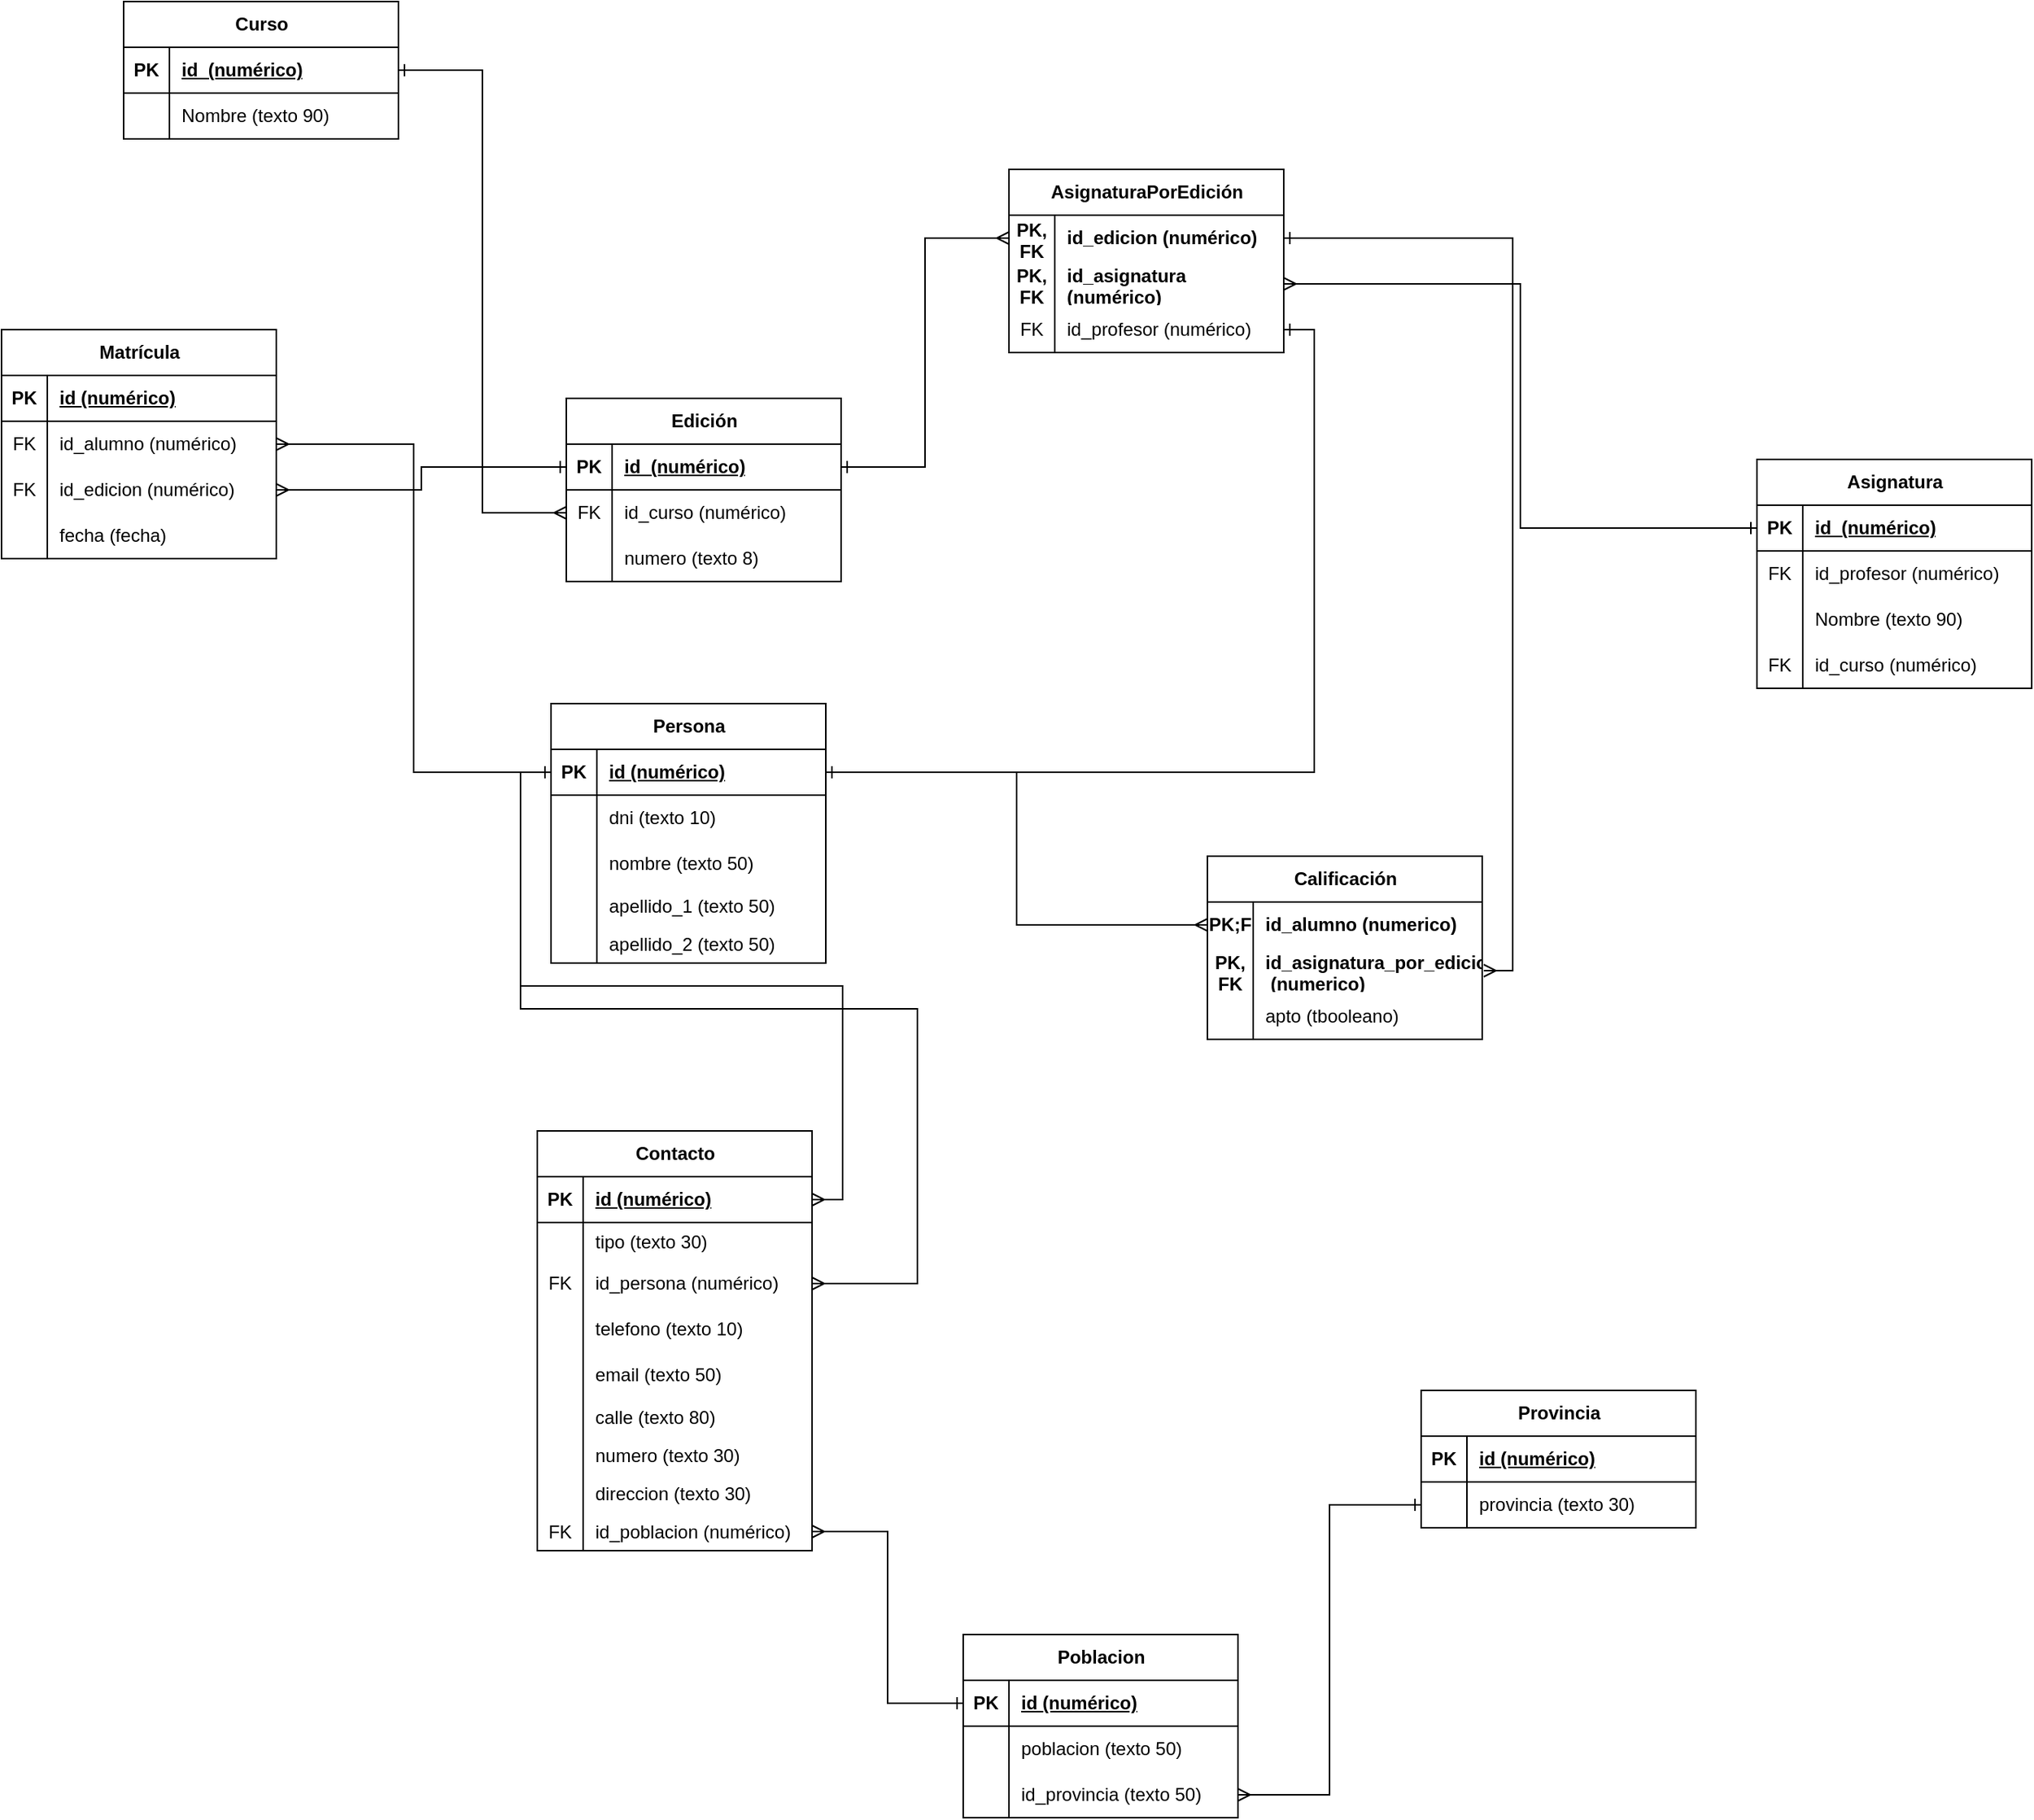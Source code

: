 <mxfile version="26.0.16">
  <diagram name="Página-1" id="gen1MazxwgawH7L2BB0w">
    <mxGraphModel dx="1187" dy="681" grid="1" gridSize="10" guides="1" tooltips="1" connect="1" arrows="1" fold="1" page="1" pageScale="1" pageWidth="827" pageHeight="1169" math="0" shadow="0">
      <root>
        <mxCell id="0" />
        <mxCell id="1" parent="0" />
        <mxCell id="QuGuH87Z9oa2x3cKEOqw-1" value="Persona" style="shape=table;startSize=30;container=1;collapsible=1;childLayout=tableLayout;fixedRows=1;rowLines=0;fontStyle=1;align=center;resizeLast=1;html=1;" vertex="1" parent="1">
          <mxGeometry x="730" y="730" width="180" height="170" as="geometry" />
        </mxCell>
        <mxCell id="QuGuH87Z9oa2x3cKEOqw-2" value="" style="shape=tableRow;horizontal=0;startSize=0;swimlaneHead=0;swimlaneBody=0;fillColor=none;collapsible=0;dropTarget=0;points=[[0,0.5],[1,0.5]];portConstraint=eastwest;top=0;left=0;right=0;bottom=1;" vertex="1" parent="QuGuH87Z9oa2x3cKEOqw-1">
          <mxGeometry y="30" width="180" height="30" as="geometry" />
        </mxCell>
        <mxCell id="QuGuH87Z9oa2x3cKEOqw-3" value="PK" style="shape=partialRectangle;connectable=0;fillColor=none;top=0;left=0;bottom=0;right=0;fontStyle=1;overflow=hidden;whiteSpace=wrap;html=1;" vertex="1" parent="QuGuH87Z9oa2x3cKEOqw-2">
          <mxGeometry width="30" height="30" as="geometry">
            <mxRectangle width="30" height="30" as="alternateBounds" />
          </mxGeometry>
        </mxCell>
        <mxCell id="QuGuH87Z9oa2x3cKEOqw-4" value="id (numérico)" style="shape=partialRectangle;connectable=0;fillColor=none;top=0;left=0;bottom=0;right=0;align=left;spacingLeft=6;fontStyle=5;overflow=hidden;whiteSpace=wrap;html=1;" vertex="1" parent="QuGuH87Z9oa2x3cKEOqw-2">
          <mxGeometry x="30" width="150" height="30" as="geometry">
            <mxRectangle width="150" height="30" as="alternateBounds" />
          </mxGeometry>
        </mxCell>
        <mxCell id="QuGuH87Z9oa2x3cKEOqw-5" value="" style="shape=tableRow;horizontal=0;startSize=0;swimlaneHead=0;swimlaneBody=0;fillColor=none;collapsible=0;dropTarget=0;points=[[0,0.5],[1,0.5]];portConstraint=eastwest;top=0;left=0;right=0;bottom=0;" vertex="1" parent="QuGuH87Z9oa2x3cKEOqw-1">
          <mxGeometry y="60" width="180" height="30" as="geometry" />
        </mxCell>
        <mxCell id="QuGuH87Z9oa2x3cKEOqw-6" value="" style="shape=partialRectangle;connectable=0;fillColor=none;top=0;left=0;bottom=0;right=0;editable=1;overflow=hidden;whiteSpace=wrap;html=1;" vertex="1" parent="QuGuH87Z9oa2x3cKEOqw-5">
          <mxGeometry width="30" height="30" as="geometry">
            <mxRectangle width="30" height="30" as="alternateBounds" />
          </mxGeometry>
        </mxCell>
        <mxCell id="QuGuH87Z9oa2x3cKEOqw-7" value="dni (texto 10)" style="shape=partialRectangle;connectable=0;fillColor=none;top=0;left=0;bottom=0;right=0;align=left;spacingLeft=6;overflow=hidden;whiteSpace=wrap;html=1;" vertex="1" parent="QuGuH87Z9oa2x3cKEOqw-5">
          <mxGeometry x="30" width="150" height="30" as="geometry">
            <mxRectangle width="150" height="30" as="alternateBounds" />
          </mxGeometry>
        </mxCell>
        <mxCell id="QuGuH87Z9oa2x3cKEOqw-45" value="" style="shape=tableRow;horizontal=0;startSize=0;swimlaneHead=0;swimlaneBody=0;fillColor=none;collapsible=0;dropTarget=0;points=[[0,0.5],[1,0.5]];portConstraint=eastwest;top=0;left=0;right=0;bottom=0;" vertex="1" parent="QuGuH87Z9oa2x3cKEOqw-1">
          <mxGeometry y="90" width="180" height="30" as="geometry" />
        </mxCell>
        <mxCell id="QuGuH87Z9oa2x3cKEOqw-46" value="" style="shape=partialRectangle;connectable=0;fillColor=none;top=0;left=0;bottom=0;right=0;editable=1;overflow=hidden;whiteSpace=wrap;html=1;" vertex="1" parent="QuGuH87Z9oa2x3cKEOqw-45">
          <mxGeometry width="30" height="30" as="geometry">
            <mxRectangle width="30" height="30" as="alternateBounds" />
          </mxGeometry>
        </mxCell>
        <mxCell id="QuGuH87Z9oa2x3cKEOqw-47" value="nombre (texto 50)" style="shape=partialRectangle;connectable=0;fillColor=none;top=0;left=0;bottom=0;right=0;align=left;spacingLeft=6;overflow=hidden;whiteSpace=wrap;html=1;" vertex="1" parent="QuGuH87Z9oa2x3cKEOqw-45">
          <mxGeometry x="30" width="150" height="30" as="geometry">
            <mxRectangle width="150" height="30" as="alternateBounds" />
          </mxGeometry>
        </mxCell>
        <mxCell id="QuGuH87Z9oa2x3cKEOqw-48" value="" style="shape=tableRow;horizontal=0;startSize=0;swimlaneHead=0;swimlaneBody=0;fillColor=none;collapsible=0;dropTarget=0;points=[[0,0.5],[1,0.5]];portConstraint=eastwest;top=0;left=0;right=0;bottom=0;" vertex="1" parent="QuGuH87Z9oa2x3cKEOqw-1">
          <mxGeometry y="120" width="180" height="25" as="geometry" />
        </mxCell>
        <mxCell id="QuGuH87Z9oa2x3cKEOqw-49" value="" style="shape=partialRectangle;connectable=0;fillColor=none;top=0;left=0;bottom=0;right=0;editable=1;overflow=hidden;whiteSpace=wrap;html=1;" vertex="1" parent="QuGuH87Z9oa2x3cKEOqw-48">
          <mxGeometry width="30" height="25" as="geometry">
            <mxRectangle width="30" height="25" as="alternateBounds" />
          </mxGeometry>
        </mxCell>
        <mxCell id="QuGuH87Z9oa2x3cKEOqw-50" value="apellido_1 (texto 50)" style="shape=partialRectangle;connectable=0;fillColor=none;top=0;left=0;bottom=0;right=0;align=left;spacingLeft=6;overflow=hidden;whiteSpace=wrap;html=1;" vertex="1" parent="QuGuH87Z9oa2x3cKEOqw-48">
          <mxGeometry x="30" width="150" height="25" as="geometry">
            <mxRectangle width="150" height="25" as="alternateBounds" />
          </mxGeometry>
        </mxCell>
        <mxCell id="QuGuH87Z9oa2x3cKEOqw-209" value="" style="shape=tableRow;horizontal=0;startSize=0;swimlaneHead=0;swimlaneBody=0;fillColor=none;collapsible=0;dropTarget=0;points=[[0,0.5],[1,0.5]];portConstraint=eastwest;top=0;left=0;right=0;bottom=0;" vertex="1" parent="QuGuH87Z9oa2x3cKEOqw-1">
          <mxGeometry y="145" width="180" height="25" as="geometry" />
        </mxCell>
        <mxCell id="QuGuH87Z9oa2x3cKEOqw-210" value="" style="shape=partialRectangle;connectable=0;fillColor=none;top=0;left=0;bottom=0;right=0;editable=1;overflow=hidden;whiteSpace=wrap;html=1;" vertex="1" parent="QuGuH87Z9oa2x3cKEOqw-209">
          <mxGeometry width="30" height="25" as="geometry">
            <mxRectangle width="30" height="25" as="alternateBounds" />
          </mxGeometry>
        </mxCell>
        <mxCell id="QuGuH87Z9oa2x3cKEOqw-211" value="apellido_2 (texto 50)" style="shape=partialRectangle;connectable=0;fillColor=none;top=0;left=0;bottom=0;right=0;align=left;spacingLeft=6;overflow=hidden;whiteSpace=wrap;html=1;" vertex="1" parent="QuGuH87Z9oa2x3cKEOqw-209">
          <mxGeometry x="30" width="150" height="25" as="geometry">
            <mxRectangle width="150" height="25" as="alternateBounds" />
          </mxGeometry>
        </mxCell>
        <mxCell id="QuGuH87Z9oa2x3cKEOqw-60" value="Curso" style="shape=table;startSize=30;container=1;collapsible=1;childLayout=tableLayout;fixedRows=1;rowLines=0;fontStyle=1;align=center;resizeLast=1;html=1;" vertex="1" parent="1">
          <mxGeometry x="450" y="270" width="180" height="90" as="geometry" />
        </mxCell>
        <mxCell id="QuGuH87Z9oa2x3cKEOqw-61" value="" style="shape=tableRow;horizontal=0;startSize=0;swimlaneHead=0;swimlaneBody=0;fillColor=none;collapsible=0;dropTarget=0;points=[[0,0.5],[1,0.5]];portConstraint=eastwest;top=0;left=0;right=0;bottom=1;" vertex="1" parent="QuGuH87Z9oa2x3cKEOqw-60">
          <mxGeometry y="30" width="180" height="30" as="geometry" />
        </mxCell>
        <mxCell id="QuGuH87Z9oa2x3cKEOqw-62" value="PK" style="shape=partialRectangle;connectable=0;fillColor=none;top=0;left=0;bottom=0;right=0;fontStyle=1;overflow=hidden;whiteSpace=wrap;html=1;" vertex="1" parent="QuGuH87Z9oa2x3cKEOqw-61">
          <mxGeometry width="30" height="30" as="geometry">
            <mxRectangle width="30" height="30" as="alternateBounds" />
          </mxGeometry>
        </mxCell>
        <mxCell id="QuGuH87Z9oa2x3cKEOqw-63" value="id&amp;nbsp; (numérico)" style="shape=partialRectangle;connectable=0;fillColor=none;top=0;left=0;bottom=0;right=0;align=left;spacingLeft=6;fontStyle=5;overflow=hidden;whiteSpace=wrap;html=1;" vertex="1" parent="QuGuH87Z9oa2x3cKEOqw-61">
          <mxGeometry x="30" width="150" height="30" as="geometry">
            <mxRectangle width="150" height="30" as="alternateBounds" />
          </mxGeometry>
        </mxCell>
        <mxCell id="QuGuH87Z9oa2x3cKEOqw-64" value="" style="shape=tableRow;horizontal=0;startSize=0;swimlaneHead=0;swimlaneBody=0;fillColor=none;collapsible=0;dropTarget=0;points=[[0,0.5],[1,0.5]];portConstraint=eastwest;top=0;left=0;right=0;bottom=0;" vertex="1" parent="QuGuH87Z9oa2x3cKEOqw-60">
          <mxGeometry y="60" width="180" height="30" as="geometry" />
        </mxCell>
        <mxCell id="QuGuH87Z9oa2x3cKEOqw-65" value="" style="shape=partialRectangle;connectable=0;fillColor=none;top=0;left=0;bottom=0;right=0;editable=1;overflow=hidden;whiteSpace=wrap;html=1;" vertex="1" parent="QuGuH87Z9oa2x3cKEOqw-64">
          <mxGeometry width="30" height="30" as="geometry">
            <mxRectangle width="30" height="30" as="alternateBounds" />
          </mxGeometry>
        </mxCell>
        <mxCell id="QuGuH87Z9oa2x3cKEOqw-66" value="Nombre (texto 90)" style="shape=partialRectangle;connectable=0;fillColor=none;top=0;left=0;bottom=0;right=0;align=left;spacingLeft=6;overflow=hidden;whiteSpace=wrap;html=1;" vertex="1" parent="QuGuH87Z9oa2x3cKEOqw-64">
          <mxGeometry x="30" width="150" height="30" as="geometry">
            <mxRectangle width="150" height="30" as="alternateBounds" />
          </mxGeometry>
        </mxCell>
        <mxCell id="QuGuH87Z9oa2x3cKEOqw-73" value="Matrícula" style="shape=table;startSize=30;container=1;collapsible=1;childLayout=tableLayout;fixedRows=1;rowLines=0;fontStyle=1;align=center;resizeLast=1;html=1;" vertex="1" parent="1">
          <mxGeometry x="370" y="485" width="180" height="150" as="geometry" />
        </mxCell>
        <mxCell id="QuGuH87Z9oa2x3cKEOqw-74" value="" style="shape=tableRow;horizontal=0;startSize=0;swimlaneHead=0;swimlaneBody=0;fillColor=none;collapsible=0;dropTarget=0;points=[[0,0.5],[1,0.5]];portConstraint=eastwest;top=0;left=0;right=0;bottom=1;" vertex="1" parent="QuGuH87Z9oa2x3cKEOqw-73">
          <mxGeometry y="30" width="180" height="30" as="geometry" />
        </mxCell>
        <mxCell id="QuGuH87Z9oa2x3cKEOqw-75" value="PK" style="shape=partialRectangle;connectable=0;fillColor=none;top=0;left=0;bottom=0;right=0;fontStyle=1;overflow=hidden;whiteSpace=wrap;html=1;" vertex="1" parent="QuGuH87Z9oa2x3cKEOqw-74">
          <mxGeometry width="30" height="30" as="geometry">
            <mxRectangle width="30" height="30" as="alternateBounds" />
          </mxGeometry>
        </mxCell>
        <mxCell id="QuGuH87Z9oa2x3cKEOqw-76" value="id (numérico)" style="shape=partialRectangle;connectable=0;fillColor=none;top=0;left=0;bottom=0;right=0;align=left;spacingLeft=6;fontStyle=5;overflow=hidden;whiteSpace=wrap;html=1;" vertex="1" parent="QuGuH87Z9oa2x3cKEOqw-74">
          <mxGeometry x="30" width="150" height="30" as="geometry">
            <mxRectangle width="150" height="30" as="alternateBounds" />
          </mxGeometry>
        </mxCell>
        <mxCell id="QuGuH87Z9oa2x3cKEOqw-77" value="" style="shape=tableRow;horizontal=0;startSize=0;swimlaneHead=0;swimlaneBody=0;fillColor=none;collapsible=0;dropTarget=0;points=[[0,0.5],[1,0.5]];portConstraint=eastwest;top=0;left=0;right=0;bottom=0;" vertex="1" parent="QuGuH87Z9oa2x3cKEOqw-73">
          <mxGeometry y="60" width="180" height="30" as="geometry" />
        </mxCell>
        <mxCell id="QuGuH87Z9oa2x3cKEOqw-78" value="FK" style="shape=partialRectangle;connectable=0;fillColor=none;top=0;left=0;bottom=0;right=0;editable=1;overflow=hidden;whiteSpace=wrap;html=1;" vertex="1" parent="QuGuH87Z9oa2x3cKEOqw-77">
          <mxGeometry width="30" height="30" as="geometry">
            <mxRectangle width="30" height="30" as="alternateBounds" />
          </mxGeometry>
        </mxCell>
        <mxCell id="QuGuH87Z9oa2x3cKEOqw-79" value="id_alumno (numérico)" style="shape=partialRectangle;connectable=0;fillColor=none;top=0;left=0;bottom=0;right=0;align=left;spacingLeft=6;overflow=hidden;whiteSpace=wrap;html=1;" vertex="1" parent="QuGuH87Z9oa2x3cKEOqw-77">
          <mxGeometry x="30" width="150" height="30" as="geometry">
            <mxRectangle width="150" height="30" as="alternateBounds" />
          </mxGeometry>
        </mxCell>
        <mxCell id="QuGuH87Z9oa2x3cKEOqw-80" value="" style="shape=tableRow;horizontal=0;startSize=0;swimlaneHead=0;swimlaneBody=0;fillColor=none;collapsible=0;dropTarget=0;points=[[0,0.5],[1,0.5]];portConstraint=eastwest;top=0;left=0;right=0;bottom=0;" vertex="1" parent="QuGuH87Z9oa2x3cKEOqw-73">
          <mxGeometry y="90" width="180" height="30" as="geometry" />
        </mxCell>
        <mxCell id="QuGuH87Z9oa2x3cKEOqw-81" value="FK" style="shape=partialRectangle;connectable=0;fillColor=none;top=0;left=0;bottom=0;right=0;editable=1;overflow=hidden;whiteSpace=wrap;html=1;" vertex="1" parent="QuGuH87Z9oa2x3cKEOqw-80">
          <mxGeometry width="30" height="30" as="geometry">
            <mxRectangle width="30" height="30" as="alternateBounds" />
          </mxGeometry>
        </mxCell>
        <mxCell id="QuGuH87Z9oa2x3cKEOqw-82" value="id_edicion (numérico)" style="shape=partialRectangle;connectable=0;fillColor=none;top=0;left=0;bottom=0;right=0;align=left;spacingLeft=6;overflow=hidden;whiteSpace=wrap;html=1;" vertex="1" parent="QuGuH87Z9oa2x3cKEOqw-80">
          <mxGeometry x="30" width="150" height="30" as="geometry">
            <mxRectangle width="150" height="30" as="alternateBounds" />
          </mxGeometry>
        </mxCell>
        <mxCell id="QuGuH87Z9oa2x3cKEOqw-212" value="" style="shape=tableRow;horizontal=0;startSize=0;swimlaneHead=0;swimlaneBody=0;fillColor=none;collapsible=0;dropTarget=0;points=[[0,0.5],[1,0.5]];portConstraint=eastwest;top=0;left=0;right=0;bottom=0;" vertex="1" parent="QuGuH87Z9oa2x3cKEOqw-73">
          <mxGeometry y="120" width="180" height="30" as="geometry" />
        </mxCell>
        <mxCell id="QuGuH87Z9oa2x3cKEOqw-213" value="" style="shape=partialRectangle;connectable=0;fillColor=none;top=0;left=0;bottom=0;right=0;editable=1;overflow=hidden;whiteSpace=wrap;html=1;" vertex="1" parent="QuGuH87Z9oa2x3cKEOqw-212">
          <mxGeometry width="30" height="30" as="geometry">
            <mxRectangle width="30" height="30" as="alternateBounds" />
          </mxGeometry>
        </mxCell>
        <mxCell id="QuGuH87Z9oa2x3cKEOqw-214" value="fecha (fecha&lt;span style=&quot;background-color: transparent; color: light-dark(rgb(0, 0, 0), rgb(255, 255, 255));&quot;&gt;)&lt;/span&gt;" style="shape=partialRectangle;connectable=0;fillColor=none;top=0;left=0;bottom=0;right=0;align=left;spacingLeft=6;overflow=hidden;whiteSpace=wrap;html=1;" vertex="1" parent="QuGuH87Z9oa2x3cKEOqw-212">
          <mxGeometry x="30" width="150" height="30" as="geometry">
            <mxRectangle width="150" height="30" as="alternateBounds" />
          </mxGeometry>
        </mxCell>
        <mxCell id="QuGuH87Z9oa2x3cKEOqw-95" style="edgeStyle=orthogonalEdgeStyle;rounded=0;orthogonalLoop=1;jettySize=auto;html=1;startArrow=ERone;startFill=0;endArrow=ERmany;endFill=0;" edge="1" parent="1" source="QuGuH87Z9oa2x3cKEOqw-2" target="QuGuH87Z9oa2x3cKEOqw-77">
          <mxGeometry relative="1" as="geometry" />
        </mxCell>
        <mxCell id="QuGuH87Z9oa2x3cKEOqw-109" value="Asignatura" style="shape=table;startSize=30;container=1;collapsible=1;childLayout=tableLayout;fixedRows=1;rowLines=0;fontStyle=1;align=center;resizeLast=1;html=1;" vertex="1" parent="1">
          <mxGeometry x="1520" y="570" width="180" height="150" as="geometry" />
        </mxCell>
        <mxCell id="QuGuH87Z9oa2x3cKEOqw-110" value="" style="shape=tableRow;horizontal=0;startSize=0;swimlaneHead=0;swimlaneBody=0;fillColor=none;collapsible=0;dropTarget=0;points=[[0,0.5],[1,0.5]];portConstraint=eastwest;top=0;left=0;right=0;bottom=1;" vertex="1" parent="QuGuH87Z9oa2x3cKEOqw-109">
          <mxGeometry y="30" width="180" height="30" as="geometry" />
        </mxCell>
        <mxCell id="QuGuH87Z9oa2x3cKEOqw-111" value="PK" style="shape=partialRectangle;connectable=0;fillColor=none;top=0;left=0;bottom=0;right=0;fontStyle=1;overflow=hidden;whiteSpace=wrap;html=1;" vertex="1" parent="QuGuH87Z9oa2x3cKEOqw-110">
          <mxGeometry width="30" height="30" as="geometry">
            <mxRectangle width="30" height="30" as="alternateBounds" />
          </mxGeometry>
        </mxCell>
        <mxCell id="QuGuH87Z9oa2x3cKEOqw-112" value="id&amp;nbsp; (numérico)" style="shape=partialRectangle;connectable=0;fillColor=none;top=0;left=0;bottom=0;right=0;align=left;spacingLeft=6;fontStyle=5;overflow=hidden;whiteSpace=wrap;html=1;" vertex="1" parent="QuGuH87Z9oa2x3cKEOqw-110">
          <mxGeometry x="30" width="150" height="30" as="geometry">
            <mxRectangle width="150" height="30" as="alternateBounds" />
          </mxGeometry>
        </mxCell>
        <mxCell id="QuGuH87Z9oa2x3cKEOqw-113" value="" style="shape=tableRow;horizontal=0;startSize=0;swimlaneHead=0;swimlaneBody=0;fillColor=none;collapsible=0;dropTarget=0;points=[[0,0.5],[1,0.5]];portConstraint=eastwest;top=0;left=0;right=0;bottom=0;" vertex="1" parent="QuGuH87Z9oa2x3cKEOqw-109">
          <mxGeometry y="60" width="180" height="30" as="geometry" />
        </mxCell>
        <mxCell id="QuGuH87Z9oa2x3cKEOqw-114" value="FK" style="shape=partialRectangle;connectable=0;fillColor=none;top=0;left=0;bottom=0;right=0;editable=1;overflow=hidden;whiteSpace=wrap;html=1;" vertex="1" parent="QuGuH87Z9oa2x3cKEOqw-113">
          <mxGeometry width="30" height="30" as="geometry">
            <mxRectangle width="30" height="30" as="alternateBounds" />
          </mxGeometry>
        </mxCell>
        <mxCell id="QuGuH87Z9oa2x3cKEOqw-115" value="id_profesor (numérico)" style="shape=partialRectangle;connectable=0;fillColor=none;top=0;left=0;bottom=0;right=0;align=left;spacingLeft=6;overflow=hidden;whiteSpace=wrap;html=1;" vertex="1" parent="QuGuH87Z9oa2x3cKEOqw-113">
          <mxGeometry x="30" width="150" height="30" as="geometry">
            <mxRectangle width="150" height="30" as="alternateBounds" />
          </mxGeometry>
        </mxCell>
        <mxCell id="QuGuH87Z9oa2x3cKEOqw-123" value="" style="shape=tableRow;horizontal=0;startSize=0;swimlaneHead=0;swimlaneBody=0;fillColor=none;collapsible=0;dropTarget=0;points=[[0,0.5],[1,0.5]];portConstraint=eastwest;top=0;left=0;right=0;bottom=0;" vertex="1" parent="QuGuH87Z9oa2x3cKEOqw-109">
          <mxGeometry y="90" width="180" height="30" as="geometry" />
        </mxCell>
        <mxCell id="QuGuH87Z9oa2x3cKEOqw-124" value="" style="shape=partialRectangle;connectable=0;fillColor=none;top=0;left=0;bottom=0;right=0;editable=1;overflow=hidden;whiteSpace=wrap;html=1;" vertex="1" parent="QuGuH87Z9oa2x3cKEOqw-123">
          <mxGeometry width="30" height="30" as="geometry">
            <mxRectangle width="30" height="30" as="alternateBounds" />
          </mxGeometry>
        </mxCell>
        <mxCell id="QuGuH87Z9oa2x3cKEOqw-125" value="Nombre (texto 90)" style="shape=partialRectangle;connectable=0;fillColor=none;top=0;left=0;bottom=0;right=0;align=left;spacingLeft=6;overflow=hidden;whiteSpace=wrap;html=1;" vertex="1" parent="QuGuH87Z9oa2x3cKEOqw-123">
          <mxGeometry x="30" width="150" height="30" as="geometry">
            <mxRectangle width="150" height="30" as="alternateBounds" />
          </mxGeometry>
        </mxCell>
        <mxCell id="QuGuH87Z9oa2x3cKEOqw-127" value="" style="shape=tableRow;horizontal=0;startSize=0;swimlaneHead=0;swimlaneBody=0;fillColor=none;collapsible=0;dropTarget=0;points=[[0,0.5],[1,0.5]];portConstraint=eastwest;top=0;left=0;right=0;bottom=0;" vertex="1" parent="QuGuH87Z9oa2x3cKEOqw-109">
          <mxGeometry y="120" width="180" height="30" as="geometry" />
        </mxCell>
        <mxCell id="QuGuH87Z9oa2x3cKEOqw-128" value="FK" style="shape=partialRectangle;connectable=0;fillColor=none;top=0;left=0;bottom=0;right=0;editable=1;overflow=hidden;whiteSpace=wrap;html=1;" vertex="1" parent="QuGuH87Z9oa2x3cKEOqw-127">
          <mxGeometry width="30" height="30" as="geometry">
            <mxRectangle width="30" height="30" as="alternateBounds" />
          </mxGeometry>
        </mxCell>
        <mxCell id="QuGuH87Z9oa2x3cKEOqw-129" value="id_curso (numérico)" style="shape=partialRectangle;connectable=0;fillColor=none;top=0;left=0;bottom=0;right=0;align=left;spacingLeft=6;overflow=hidden;whiteSpace=wrap;html=1;" vertex="1" parent="QuGuH87Z9oa2x3cKEOqw-127">
          <mxGeometry x="30" width="150" height="30" as="geometry">
            <mxRectangle width="150" height="30" as="alternateBounds" />
          </mxGeometry>
        </mxCell>
        <mxCell id="QuGuH87Z9oa2x3cKEOqw-131" value="Calificación" style="shape=table;startSize=30;container=1;collapsible=1;childLayout=tableLayout;fixedRows=1;rowLines=0;fontStyle=1;align=center;resizeLast=1;html=1;" vertex="1" parent="1">
          <mxGeometry x="1160" y="830" width="180" height="120" as="geometry" />
        </mxCell>
        <mxCell id="QuGuH87Z9oa2x3cKEOqw-135" value="" style="shape=tableRow;horizontal=0;startSize=0;swimlaneHead=0;swimlaneBody=0;fillColor=none;collapsible=0;dropTarget=0;points=[[0,0.5],[1,0.5]];portConstraint=eastwest;top=0;left=0;right=0;bottom=0;" vertex="1" parent="QuGuH87Z9oa2x3cKEOqw-131">
          <mxGeometry y="30" width="180" height="30" as="geometry" />
        </mxCell>
        <mxCell id="QuGuH87Z9oa2x3cKEOqw-136" value="&lt;b&gt;PK;FK&lt;/b&gt;" style="shape=partialRectangle;connectable=0;fillColor=none;top=0;left=0;bottom=0;right=0;editable=1;overflow=hidden;whiteSpace=wrap;html=1;" vertex="1" parent="QuGuH87Z9oa2x3cKEOqw-135">
          <mxGeometry width="30" height="30" as="geometry">
            <mxRectangle width="30" height="30" as="alternateBounds" />
          </mxGeometry>
        </mxCell>
        <mxCell id="QuGuH87Z9oa2x3cKEOqw-137" value="&lt;b&gt;id_alumno (numerico)&lt;/b&gt;" style="shape=partialRectangle;connectable=0;fillColor=none;top=0;left=0;bottom=0;right=0;align=left;spacingLeft=6;overflow=hidden;whiteSpace=wrap;html=1;" vertex="1" parent="QuGuH87Z9oa2x3cKEOqw-135">
          <mxGeometry x="30" width="150" height="30" as="geometry">
            <mxRectangle width="150" height="30" as="alternateBounds" />
          </mxGeometry>
        </mxCell>
        <mxCell id="QuGuH87Z9oa2x3cKEOqw-145" value="" style="shape=tableRow;horizontal=0;startSize=0;swimlaneHead=0;swimlaneBody=0;fillColor=none;collapsible=0;dropTarget=0;points=[[0,0.5],[1,0.5]];portConstraint=eastwest;top=0;left=0;right=0;bottom=0;perimeterSpacing=1;" vertex="1" parent="QuGuH87Z9oa2x3cKEOqw-131">
          <mxGeometry y="60" width="180" height="30" as="geometry" />
        </mxCell>
        <mxCell id="QuGuH87Z9oa2x3cKEOqw-146" value="PK, FK" style="shape=partialRectangle;connectable=0;fillColor=none;top=0;left=0;bottom=0;right=0;editable=1;overflow=hidden;whiteSpace=wrap;html=1;fontStyle=1" vertex="1" parent="QuGuH87Z9oa2x3cKEOqw-145">
          <mxGeometry width="30" height="30" as="geometry">
            <mxRectangle width="30" height="30" as="alternateBounds" />
          </mxGeometry>
        </mxCell>
        <mxCell id="QuGuH87Z9oa2x3cKEOqw-147" value="id_asignatura_por_edicion&lt;div&gt;&amp;nbsp;(numerico)&lt;/div&gt;" style="shape=partialRectangle;connectable=0;fillColor=none;top=0;left=0;bottom=0;right=0;align=left;spacingLeft=6;overflow=hidden;whiteSpace=wrap;html=1;fontStyle=1" vertex="1" parent="QuGuH87Z9oa2x3cKEOqw-145">
          <mxGeometry x="30" width="150" height="30" as="geometry">
            <mxRectangle width="150" height="30" as="alternateBounds" />
          </mxGeometry>
        </mxCell>
        <mxCell id="QuGuH87Z9oa2x3cKEOqw-142" value="" style="shape=tableRow;horizontal=0;startSize=0;swimlaneHead=0;swimlaneBody=0;fillColor=none;collapsible=0;dropTarget=0;points=[[0,0.5],[1,0.5]];portConstraint=eastwest;top=0;left=0;right=0;bottom=0;" vertex="1" parent="QuGuH87Z9oa2x3cKEOqw-131">
          <mxGeometry y="90" width="180" height="30" as="geometry" />
        </mxCell>
        <mxCell id="QuGuH87Z9oa2x3cKEOqw-143" value="" style="shape=partialRectangle;connectable=0;fillColor=none;top=0;left=0;bottom=0;right=0;editable=1;overflow=hidden;whiteSpace=wrap;html=1;" vertex="1" parent="QuGuH87Z9oa2x3cKEOqw-142">
          <mxGeometry width="30" height="30" as="geometry">
            <mxRectangle width="30" height="30" as="alternateBounds" />
          </mxGeometry>
        </mxCell>
        <mxCell id="QuGuH87Z9oa2x3cKEOqw-144" value="apto (tbooleano)" style="shape=partialRectangle;connectable=0;fillColor=none;top=0;left=0;bottom=0;right=0;align=left;spacingLeft=6;overflow=hidden;whiteSpace=wrap;html=1;" vertex="1" parent="QuGuH87Z9oa2x3cKEOqw-142">
          <mxGeometry x="30" width="150" height="30" as="geometry">
            <mxRectangle width="150" height="30" as="alternateBounds" />
          </mxGeometry>
        </mxCell>
        <mxCell id="QuGuH87Z9oa2x3cKEOqw-148" style="edgeStyle=orthogonalEdgeStyle;rounded=0;orthogonalLoop=1;jettySize=auto;html=1;startArrow=ERone;startFill=0;endArrow=ERmany;endFill=0;" edge="1" parent="1" source="QuGuH87Z9oa2x3cKEOqw-2" target="QuGuH87Z9oa2x3cKEOqw-135">
          <mxGeometry relative="1" as="geometry" />
        </mxCell>
        <mxCell id="QuGuH87Z9oa2x3cKEOqw-150" value="Edición" style="shape=table;startSize=30;container=1;collapsible=1;childLayout=tableLayout;fixedRows=1;rowLines=0;fontStyle=1;align=center;resizeLast=1;html=1;" vertex="1" parent="1">
          <mxGeometry x="740" y="530" width="180" height="120" as="geometry" />
        </mxCell>
        <mxCell id="QuGuH87Z9oa2x3cKEOqw-151" value="" style="shape=tableRow;horizontal=0;startSize=0;swimlaneHead=0;swimlaneBody=0;fillColor=none;collapsible=0;dropTarget=0;points=[[0,0.5],[1,0.5]];portConstraint=eastwest;top=0;left=0;right=0;bottom=1;" vertex="1" parent="QuGuH87Z9oa2x3cKEOqw-150">
          <mxGeometry y="30" width="180" height="30" as="geometry" />
        </mxCell>
        <mxCell id="QuGuH87Z9oa2x3cKEOqw-152" value="PK" style="shape=partialRectangle;connectable=0;fillColor=none;top=0;left=0;bottom=0;right=0;fontStyle=1;overflow=hidden;whiteSpace=wrap;html=1;" vertex="1" parent="QuGuH87Z9oa2x3cKEOqw-151">
          <mxGeometry width="30" height="30" as="geometry">
            <mxRectangle width="30" height="30" as="alternateBounds" />
          </mxGeometry>
        </mxCell>
        <mxCell id="QuGuH87Z9oa2x3cKEOqw-153" value="id&amp;nbsp; (numérico)" style="shape=partialRectangle;connectable=0;fillColor=none;top=0;left=0;bottom=0;right=0;align=left;spacingLeft=6;fontStyle=5;overflow=hidden;whiteSpace=wrap;html=1;" vertex="1" parent="QuGuH87Z9oa2x3cKEOqw-151">
          <mxGeometry x="30" width="150" height="30" as="geometry">
            <mxRectangle width="150" height="30" as="alternateBounds" />
          </mxGeometry>
        </mxCell>
        <mxCell id="QuGuH87Z9oa2x3cKEOqw-154" value="" style="shape=tableRow;horizontal=0;startSize=0;swimlaneHead=0;swimlaneBody=0;fillColor=none;collapsible=0;dropTarget=0;points=[[0,0.5],[1,0.5]];portConstraint=eastwest;top=0;left=0;right=0;bottom=0;" vertex="1" parent="QuGuH87Z9oa2x3cKEOqw-150">
          <mxGeometry y="60" width="180" height="30" as="geometry" />
        </mxCell>
        <mxCell id="QuGuH87Z9oa2x3cKEOqw-155" value="FK" style="shape=partialRectangle;connectable=0;fillColor=none;top=0;left=0;bottom=0;right=0;editable=1;overflow=hidden;whiteSpace=wrap;html=1;" vertex="1" parent="QuGuH87Z9oa2x3cKEOqw-154">
          <mxGeometry width="30" height="30" as="geometry">
            <mxRectangle width="30" height="30" as="alternateBounds" />
          </mxGeometry>
        </mxCell>
        <mxCell id="QuGuH87Z9oa2x3cKEOqw-156" value="id_curso (numérico)" style="shape=partialRectangle;connectable=0;fillColor=none;top=0;left=0;bottom=0;right=0;align=left;spacingLeft=6;overflow=hidden;whiteSpace=wrap;html=1;" vertex="1" parent="QuGuH87Z9oa2x3cKEOqw-154">
          <mxGeometry x="30" width="150" height="30" as="geometry">
            <mxRectangle width="150" height="30" as="alternateBounds" />
          </mxGeometry>
        </mxCell>
        <mxCell id="QuGuH87Z9oa2x3cKEOqw-166" value="" style="shape=tableRow;horizontal=0;startSize=0;swimlaneHead=0;swimlaneBody=0;fillColor=none;collapsible=0;dropTarget=0;points=[[0,0.5],[1,0.5]];portConstraint=eastwest;top=0;left=0;right=0;bottom=0;" vertex="1" parent="QuGuH87Z9oa2x3cKEOqw-150">
          <mxGeometry y="90" width="180" height="30" as="geometry" />
        </mxCell>
        <mxCell id="QuGuH87Z9oa2x3cKEOqw-167" value="" style="shape=partialRectangle;connectable=0;fillColor=none;top=0;left=0;bottom=0;right=0;editable=1;overflow=hidden;whiteSpace=wrap;html=1;" vertex="1" parent="QuGuH87Z9oa2x3cKEOqw-166">
          <mxGeometry width="30" height="30" as="geometry">
            <mxRectangle width="30" height="30" as="alternateBounds" />
          </mxGeometry>
        </mxCell>
        <mxCell id="QuGuH87Z9oa2x3cKEOqw-168" value="numero (texto 8)" style="shape=partialRectangle;connectable=0;fillColor=none;top=0;left=0;bottom=0;right=0;align=left;spacingLeft=6;overflow=hidden;whiteSpace=wrap;html=1;" vertex="1" parent="QuGuH87Z9oa2x3cKEOqw-166">
          <mxGeometry x="30" width="150" height="30" as="geometry">
            <mxRectangle width="150" height="30" as="alternateBounds" />
          </mxGeometry>
        </mxCell>
        <mxCell id="QuGuH87Z9oa2x3cKEOqw-165" style="edgeStyle=orthogonalEdgeStyle;rounded=0;orthogonalLoop=1;jettySize=auto;html=1;entryX=1;entryY=0.5;entryDx=0;entryDy=0;startArrow=ERone;startFill=0;endArrow=ERmany;endFill=0;" edge="1" parent="1" source="QuGuH87Z9oa2x3cKEOqw-151" target="QuGuH87Z9oa2x3cKEOqw-80">
          <mxGeometry relative="1" as="geometry" />
        </mxCell>
        <mxCell id="QuGuH87Z9oa2x3cKEOqw-169" style="edgeStyle=orthogonalEdgeStyle;rounded=0;orthogonalLoop=1;jettySize=auto;html=1;entryX=0;entryY=0.5;entryDx=0;entryDy=0;startArrow=ERone;startFill=0;endArrow=ERmany;endFill=0;" edge="1" parent="1" source="QuGuH87Z9oa2x3cKEOqw-61" target="QuGuH87Z9oa2x3cKEOqw-154">
          <mxGeometry relative="1" as="geometry" />
        </mxCell>
        <mxCell id="QuGuH87Z9oa2x3cKEOqw-171" value="AsignaturaPorEdición" style="shape=table;startSize=30;container=1;collapsible=1;childLayout=tableLayout;fixedRows=1;rowLines=0;fontStyle=1;align=center;resizeLast=1;html=1;" vertex="1" parent="1">
          <mxGeometry x="1030" y="380" width="180" height="120" as="geometry" />
        </mxCell>
        <mxCell id="QuGuH87Z9oa2x3cKEOqw-175" value="" style="shape=tableRow;horizontal=0;startSize=0;swimlaneHead=0;swimlaneBody=0;fillColor=none;collapsible=0;dropTarget=0;points=[[0,0.5],[1,0.5]];portConstraint=eastwest;top=0;left=0;right=0;bottom=0;" vertex="1" parent="QuGuH87Z9oa2x3cKEOqw-171">
          <mxGeometry y="30" width="180" height="30" as="geometry" />
        </mxCell>
        <mxCell id="QuGuH87Z9oa2x3cKEOqw-176" value="PK, FK" style="shape=partialRectangle;connectable=0;fillColor=none;top=0;left=0;bottom=0;right=0;editable=1;overflow=hidden;whiteSpace=wrap;html=1;fontStyle=1" vertex="1" parent="QuGuH87Z9oa2x3cKEOqw-175">
          <mxGeometry width="30" height="30" as="geometry">
            <mxRectangle width="30" height="30" as="alternateBounds" />
          </mxGeometry>
        </mxCell>
        <mxCell id="QuGuH87Z9oa2x3cKEOqw-177" value="id_edicion (numérico)" style="shape=partialRectangle;connectable=0;fillColor=none;top=0;left=0;bottom=0;right=0;align=left;spacingLeft=6;overflow=hidden;whiteSpace=wrap;html=1;fontStyle=1" vertex="1" parent="QuGuH87Z9oa2x3cKEOqw-175">
          <mxGeometry x="30" width="150" height="30" as="geometry">
            <mxRectangle width="150" height="30" as="alternateBounds" />
          </mxGeometry>
        </mxCell>
        <mxCell id="QuGuH87Z9oa2x3cKEOqw-178" value="" style="shape=tableRow;horizontal=0;startSize=0;swimlaneHead=0;swimlaneBody=0;fillColor=none;collapsible=0;dropTarget=0;points=[[0,0.5],[1,0.5]];portConstraint=eastwest;top=0;left=0;right=0;bottom=0;" vertex="1" parent="QuGuH87Z9oa2x3cKEOqw-171">
          <mxGeometry y="60" width="180" height="30" as="geometry" />
        </mxCell>
        <mxCell id="QuGuH87Z9oa2x3cKEOqw-179" value="PK, FK" style="shape=partialRectangle;connectable=0;fillColor=none;top=0;left=0;bottom=0;right=0;editable=1;overflow=hidden;whiteSpace=wrap;html=1;fontStyle=1" vertex="1" parent="QuGuH87Z9oa2x3cKEOqw-178">
          <mxGeometry width="30" height="30" as="geometry">
            <mxRectangle width="30" height="30" as="alternateBounds" />
          </mxGeometry>
        </mxCell>
        <mxCell id="QuGuH87Z9oa2x3cKEOqw-180" value="id_asignatura (numérico)" style="shape=partialRectangle;connectable=0;fillColor=none;top=0;left=0;bottom=0;right=0;align=left;spacingLeft=6;overflow=hidden;whiteSpace=wrap;html=1;fontStyle=1" vertex="1" parent="QuGuH87Z9oa2x3cKEOqw-178">
          <mxGeometry x="30" width="150" height="30" as="geometry">
            <mxRectangle width="150" height="30" as="alternateBounds" />
          </mxGeometry>
        </mxCell>
        <mxCell id="QuGuH87Z9oa2x3cKEOqw-185" value="" style="shape=tableRow;horizontal=0;startSize=0;swimlaneHead=0;swimlaneBody=0;fillColor=none;collapsible=0;dropTarget=0;points=[[0,0.5],[1,0.5]];portConstraint=eastwest;top=0;left=0;right=0;bottom=0;" vertex="1" parent="QuGuH87Z9oa2x3cKEOqw-171">
          <mxGeometry y="90" width="180" height="30" as="geometry" />
        </mxCell>
        <mxCell id="QuGuH87Z9oa2x3cKEOqw-186" value="FK" style="shape=partialRectangle;connectable=0;fillColor=none;top=0;left=0;bottom=0;right=0;editable=1;overflow=hidden;whiteSpace=wrap;html=1;" vertex="1" parent="QuGuH87Z9oa2x3cKEOqw-185">
          <mxGeometry width="30" height="30" as="geometry">
            <mxRectangle width="30" height="30" as="alternateBounds" />
          </mxGeometry>
        </mxCell>
        <mxCell id="QuGuH87Z9oa2x3cKEOqw-187" value="id_profesor (numérico)" style="shape=partialRectangle;connectable=0;fillColor=none;top=0;left=0;bottom=0;right=0;align=left;spacingLeft=6;overflow=hidden;whiteSpace=wrap;html=1;" vertex="1" parent="QuGuH87Z9oa2x3cKEOqw-185">
          <mxGeometry x="30" width="150" height="30" as="geometry">
            <mxRectangle width="150" height="30" as="alternateBounds" />
          </mxGeometry>
        </mxCell>
        <mxCell id="QuGuH87Z9oa2x3cKEOqw-181" style="edgeStyle=orthogonalEdgeStyle;rounded=0;orthogonalLoop=1;jettySize=auto;html=1;exitX=1;exitY=0.5;exitDx=0;exitDy=0;startArrow=ERone;startFill=0;endArrow=ERmany;endFill=0;" edge="1" parent="1" source="QuGuH87Z9oa2x3cKEOqw-151" target="QuGuH87Z9oa2x3cKEOqw-175">
          <mxGeometry relative="1" as="geometry" />
        </mxCell>
        <mxCell id="QuGuH87Z9oa2x3cKEOqw-192" style="edgeStyle=orthogonalEdgeStyle;rounded=0;orthogonalLoop=1;jettySize=auto;html=1;startArrow=ERone;startFill=0;endArrow=ERmany;endFill=0;" edge="1" parent="1" source="QuGuH87Z9oa2x3cKEOqw-110" target="QuGuH87Z9oa2x3cKEOqw-178">
          <mxGeometry relative="1" as="geometry" />
        </mxCell>
        <mxCell id="QuGuH87Z9oa2x3cKEOqw-194" style="edgeStyle=orthogonalEdgeStyle;rounded=0;orthogonalLoop=1;jettySize=auto;html=1;entryX=1;entryY=0.5;entryDx=0;entryDy=0;startArrow=ERone;startFill=0;endArrow=ERmany;endFill=0;" edge="1" parent="1" source="QuGuH87Z9oa2x3cKEOqw-175" target="QuGuH87Z9oa2x3cKEOqw-145">
          <mxGeometry relative="1" as="geometry" />
        </mxCell>
        <mxCell id="QuGuH87Z9oa2x3cKEOqw-195" style="edgeStyle=orthogonalEdgeStyle;rounded=0;orthogonalLoop=1;jettySize=auto;html=1;entryX=1;entryY=0.5;entryDx=0;entryDy=0;startArrow=ERone;startFill=0;endArrow=ERone;endFill=0;" edge="1" parent="1" source="QuGuH87Z9oa2x3cKEOqw-2" target="QuGuH87Z9oa2x3cKEOqw-185">
          <mxGeometry relative="1" as="geometry" />
        </mxCell>
        <mxCell id="QuGuH87Z9oa2x3cKEOqw-196" value="Contacto" style="shape=table;startSize=30;container=1;collapsible=1;childLayout=tableLayout;fixedRows=1;rowLines=0;fontStyle=1;align=center;resizeLast=1;html=1;" vertex="1" parent="1">
          <mxGeometry x="721" y="1010" width="180" height="275" as="geometry" />
        </mxCell>
        <mxCell id="QuGuH87Z9oa2x3cKEOqw-197" value="" style="shape=tableRow;horizontal=0;startSize=0;swimlaneHead=0;swimlaneBody=0;fillColor=none;collapsible=0;dropTarget=0;points=[[0,0.5],[1,0.5]];portConstraint=eastwest;top=0;left=0;right=0;bottom=1;" vertex="1" parent="QuGuH87Z9oa2x3cKEOqw-196">
          <mxGeometry y="30" width="180" height="30" as="geometry" />
        </mxCell>
        <mxCell id="QuGuH87Z9oa2x3cKEOqw-198" value="PK" style="shape=partialRectangle;connectable=0;fillColor=none;top=0;left=0;bottom=0;right=0;fontStyle=1;overflow=hidden;whiteSpace=wrap;html=1;" vertex="1" parent="QuGuH87Z9oa2x3cKEOqw-197">
          <mxGeometry width="30" height="30" as="geometry">
            <mxRectangle width="30" height="30" as="alternateBounds" />
          </mxGeometry>
        </mxCell>
        <mxCell id="QuGuH87Z9oa2x3cKEOqw-199" value="id (numérico)" style="shape=partialRectangle;connectable=0;fillColor=none;top=0;left=0;bottom=0;right=0;align=left;spacingLeft=6;fontStyle=5;overflow=hidden;whiteSpace=wrap;html=1;" vertex="1" parent="QuGuH87Z9oa2x3cKEOqw-197">
          <mxGeometry x="30" width="150" height="30" as="geometry">
            <mxRectangle width="150" height="30" as="alternateBounds" />
          </mxGeometry>
        </mxCell>
        <mxCell id="QuGuH87Z9oa2x3cKEOqw-258" value="" style="shape=tableRow;horizontal=0;startSize=0;swimlaneHead=0;swimlaneBody=0;fillColor=none;collapsible=0;dropTarget=0;points=[[0,0.5],[1,0.5]];portConstraint=eastwest;top=0;left=0;right=0;bottom=0;" vertex="1" parent="QuGuH87Z9oa2x3cKEOqw-196">
          <mxGeometry y="60" width="180" height="25" as="geometry" />
        </mxCell>
        <mxCell id="QuGuH87Z9oa2x3cKEOqw-259" value="" style="shape=partialRectangle;connectable=0;fillColor=none;top=0;left=0;bottom=0;right=0;editable=1;overflow=hidden;whiteSpace=wrap;html=1;" vertex="1" parent="QuGuH87Z9oa2x3cKEOqw-258">
          <mxGeometry width="30" height="25" as="geometry">
            <mxRectangle width="30" height="25" as="alternateBounds" />
          </mxGeometry>
        </mxCell>
        <mxCell id="QuGuH87Z9oa2x3cKEOqw-260" value="tipo (texto 30)" style="shape=partialRectangle;connectable=0;fillColor=none;top=0;left=0;bottom=0;right=0;align=left;spacingLeft=6;overflow=hidden;whiteSpace=wrap;html=1;" vertex="1" parent="QuGuH87Z9oa2x3cKEOqw-258">
          <mxGeometry x="30" width="150" height="25" as="geometry">
            <mxRectangle width="150" height="25" as="alternateBounds" />
          </mxGeometry>
        </mxCell>
        <mxCell id="QuGuH87Z9oa2x3cKEOqw-254" value="" style="shape=tableRow;horizontal=0;startSize=0;swimlaneHead=0;swimlaneBody=0;fillColor=none;collapsible=0;dropTarget=0;points=[[0,0.5],[1,0.5]];portConstraint=eastwest;top=0;left=0;right=0;bottom=0;" vertex="1" parent="QuGuH87Z9oa2x3cKEOqw-196">
          <mxGeometry y="85" width="180" height="30" as="geometry" />
        </mxCell>
        <mxCell id="QuGuH87Z9oa2x3cKEOqw-255" value="FK" style="shape=partialRectangle;connectable=0;fillColor=none;top=0;left=0;bottom=0;right=0;editable=1;overflow=hidden;whiteSpace=wrap;html=1;" vertex="1" parent="QuGuH87Z9oa2x3cKEOqw-254">
          <mxGeometry width="30" height="30" as="geometry">
            <mxRectangle width="30" height="30" as="alternateBounds" />
          </mxGeometry>
        </mxCell>
        <mxCell id="QuGuH87Z9oa2x3cKEOqw-256" value="id_persona&lt;span style=&quot;background-color: transparent; color: light-dark(rgb(0, 0, 0), rgb(255, 255, 255));&quot;&gt;&amp;nbsp;(numérico)&lt;/span&gt;" style="shape=partialRectangle;connectable=0;fillColor=none;top=0;left=0;bottom=0;right=0;align=left;spacingLeft=6;overflow=hidden;whiteSpace=wrap;html=1;" vertex="1" parent="QuGuH87Z9oa2x3cKEOqw-254">
          <mxGeometry x="30" width="150" height="30" as="geometry">
            <mxRectangle width="150" height="30" as="alternateBounds" />
          </mxGeometry>
        </mxCell>
        <mxCell id="QuGuH87Z9oa2x3cKEOqw-200" value="" style="shape=tableRow;horizontal=0;startSize=0;swimlaneHead=0;swimlaneBody=0;fillColor=none;collapsible=0;dropTarget=0;points=[[0,0.5],[1,0.5]];portConstraint=eastwest;top=0;left=0;right=0;bottom=0;" vertex="1" parent="QuGuH87Z9oa2x3cKEOqw-196">
          <mxGeometry y="115" width="180" height="30" as="geometry" />
        </mxCell>
        <mxCell id="QuGuH87Z9oa2x3cKEOqw-201" value="" style="shape=partialRectangle;connectable=0;fillColor=none;top=0;left=0;bottom=0;right=0;editable=1;overflow=hidden;whiteSpace=wrap;html=1;" vertex="1" parent="QuGuH87Z9oa2x3cKEOqw-200">
          <mxGeometry width="30" height="30" as="geometry">
            <mxRectangle width="30" height="30" as="alternateBounds" />
          </mxGeometry>
        </mxCell>
        <mxCell id="QuGuH87Z9oa2x3cKEOqw-202" value="telefono (texto 10)" style="shape=partialRectangle;connectable=0;fillColor=none;top=0;left=0;bottom=0;right=0;align=left;spacingLeft=6;overflow=hidden;whiteSpace=wrap;html=1;" vertex="1" parent="QuGuH87Z9oa2x3cKEOqw-200">
          <mxGeometry x="30" width="150" height="30" as="geometry">
            <mxRectangle width="150" height="30" as="alternateBounds" />
          </mxGeometry>
        </mxCell>
        <mxCell id="QuGuH87Z9oa2x3cKEOqw-203" value="" style="shape=tableRow;horizontal=0;startSize=0;swimlaneHead=0;swimlaneBody=0;fillColor=none;collapsible=0;dropTarget=0;points=[[0,0.5],[1,0.5]];portConstraint=eastwest;top=0;left=0;right=0;bottom=0;" vertex="1" parent="QuGuH87Z9oa2x3cKEOqw-196">
          <mxGeometry y="145" width="180" height="30" as="geometry" />
        </mxCell>
        <mxCell id="QuGuH87Z9oa2x3cKEOqw-204" value="" style="shape=partialRectangle;connectable=0;fillColor=none;top=0;left=0;bottom=0;right=0;editable=1;overflow=hidden;whiteSpace=wrap;html=1;" vertex="1" parent="QuGuH87Z9oa2x3cKEOqw-203">
          <mxGeometry width="30" height="30" as="geometry">
            <mxRectangle width="30" height="30" as="alternateBounds" />
          </mxGeometry>
        </mxCell>
        <mxCell id="QuGuH87Z9oa2x3cKEOqw-205" value="email (texto 50)" style="shape=partialRectangle;connectable=0;fillColor=none;top=0;left=0;bottom=0;right=0;align=left;spacingLeft=6;overflow=hidden;whiteSpace=wrap;html=1;" vertex="1" parent="QuGuH87Z9oa2x3cKEOqw-203">
          <mxGeometry x="30" width="150" height="30" as="geometry">
            <mxRectangle width="150" height="30" as="alternateBounds" />
          </mxGeometry>
        </mxCell>
        <mxCell id="QuGuH87Z9oa2x3cKEOqw-206" value="" style="shape=tableRow;horizontal=0;startSize=0;swimlaneHead=0;swimlaneBody=0;fillColor=none;collapsible=0;dropTarget=0;points=[[0,0.5],[1,0.5]];portConstraint=eastwest;top=0;left=0;right=0;bottom=0;" vertex="1" parent="QuGuH87Z9oa2x3cKEOqw-196">
          <mxGeometry y="175" width="180" height="25" as="geometry" />
        </mxCell>
        <mxCell id="QuGuH87Z9oa2x3cKEOqw-207" value="" style="shape=partialRectangle;connectable=0;fillColor=none;top=0;left=0;bottom=0;right=0;editable=1;overflow=hidden;whiteSpace=wrap;html=1;" vertex="1" parent="QuGuH87Z9oa2x3cKEOqw-206">
          <mxGeometry width="30" height="25" as="geometry">
            <mxRectangle width="30" height="25" as="alternateBounds" />
          </mxGeometry>
        </mxCell>
        <mxCell id="QuGuH87Z9oa2x3cKEOqw-208" value="calle (texto 80)" style="shape=partialRectangle;connectable=0;fillColor=none;top=0;left=0;bottom=0;right=0;align=left;spacingLeft=6;overflow=hidden;whiteSpace=wrap;html=1;" vertex="1" parent="QuGuH87Z9oa2x3cKEOqw-206">
          <mxGeometry x="30" width="150" height="25" as="geometry">
            <mxRectangle width="150" height="25" as="alternateBounds" />
          </mxGeometry>
        </mxCell>
        <mxCell id="QuGuH87Z9oa2x3cKEOqw-221" value="" style="shape=tableRow;horizontal=0;startSize=0;swimlaneHead=0;swimlaneBody=0;fillColor=none;collapsible=0;dropTarget=0;points=[[0,0.5],[1,0.5]];portConstraint=eastwest;top=0;left=0;right=0;bottom=0;" vertex="1" parent="QuGuH87Z9oa2x3cKEOqw-196">
          <mxGeometry y="200" width="180" height="25" as="geometry" />
        </mxCell>
        <mxCell id="QuGuH87Z9oa2x3cKEOqw-222" value="" style="shape=partialRectangle;connectable=0;fillColor=none;top=0;left=0;bottom=0;right=0;editable=1;overflow=hidden;whiteSpace=wrap;html=1;" vertex="1" parent="QuGuH87Z9oa2x3cKEOqw-221">
          <mxGeometry width="30" height="25" as="geometry">
            <mxRectangle width="30" height="25" as="alternateBounds" />
          </mxGeometry>
        </mxCell>
        <mxCell id="QuGuH87Z9oa2x3cKEOqw-223" value="numero (texto 30)" style="shape=partialRectangle;connectable=0;fillColor=none;top=0;left=0;bottom=0;right=0;align=left;spacingLeft=6;overflow=hidden;whiteSpace=wrap;html=1;" vertex="1" parent="QuGuH87Z9oa2x3cKEOqw-221">
          <mxGeometry x="30" width="150" height="25" as="geometry">
            <mxRectangle width="150" height="25" as="alternateBounds" />
          </mxGeometry>
        </mxCell>
        <mxCell id="QuGuH87Z9oa2x3cKEOqw-246" value="" style="shape=tableRow;horizontal=0;startSize=0;swimlaneHead=0;swimlaneBody=0;fillColor=none;collapsible=0;dropTarget=0;points=[[0,0.5],[1,0.5]];portConstraint=eastwest;top=0;left=0;right=0;bottom=0;" vertex="1" parent="QuGuH87Z9oa2x3cKEOqw-196">
          <mxGeometry y="225" width="180" height="25" as="geometry" />
        </mxCell>
        <mxCell id="QuGuH87Z9oa2x3cKEOqw-247" value="" style="shape=partialRectangle;connectable=0;fillColor=none;top=0;left=0;bottom=0;right=0;editable=1;overflow=hidden;whiteSpace=wrap;html=1;" vertex="1" parent="QuGuH87Z9oa2x3cKEOqw-246">
          <mxGeometry width="30" height="25" as="geometry">
            <mxRectangle width="30" height="25" as="alternateBounds" />
          </mxGeometry>
        </mxCell>
        <mxCell id="QuGuH87Z9oa2x3cKEOqw-248" value="direccion (texto 30)" style="shape=partialRectangle;connectable=0;fillColor=none;top=0;left=0;bottom=0;right=0;align=left;spacingLeft=6;overflow=hidden;whiteSpace=wrap;html=1;" vertex="1" parent="QuGuH87Z9oa2x3cKEOqw-246">
          <mxGeometry x="30" width="150" height="25" as="geometry">
            <mxRectangle width="150" height="25" as="alternateBounds" />
          </mxGeometry>
        </mxCell>
        <mxCell id="QuGuH87Z9oa2x3cKEOqw-273" value="" style="shape=tableRow;horizontal=0;startSize=0;swimlaneHead=0;swimlaneBody=0;fillColor=none;collapsible=0;dropTarget=0;points=[[0,0.5],[1,0.5]];portConstraint=eastwest;top=0;left=0;right=0;bottom=0;" vertex="1" parent="QuGuH87Z9oa2x3cKEOqw-196">
          <mxGeometry y="250" width="180" height="25" as="geometry" />
        </mxCell>
        <mxCell id="QuGuH87Z9oa2x3cKEOqw-274" value="FK" style="shape=partialRectangle;connectable=0;fillColor=none;top=0;left=0;bottom=0;right=0;editable=1;overflow=hidden;whiteSpace=wrap;html=1;" vertex="1" parent="QuGuH87Z9oa2x3cKEOqw-273">
          <mxGeometry width="30" height="25" as="geometry">
            <mxRectangle width="30" height="25" as="alternateBounds" />
          </mxGeometry>
        </mxCell>
        <mxCell id="QuGuH87Z9oa2x3cKEOqw-275" value="id_poblacion (numérico)" style="shape=partialRectangle;connectable=0;fillColor=none;top=0;left=0;bottom=0;right=0;align=left;spacingLeft=6;overflow=hidden;whiteSpace=wrap;html=1;" vertex="1" parent="QuGuH87Z9oa2x3cKEOqw-273">
          <mxGeometry x="30" width="150" height="25" as="geometry">
            <mxRectangle width="150" height="25" as="alternateBounds" />
          </mxGeometry>
        </mxCell>
        <mxCell id="QuGuH87Z9oa2x3cKEOqw-224" value="Provincia" style="shape=table;startSize=30;container=1;collapsible=1;childLayout=tableLayout;fixedRows=1;rowLines=0;fontStyle=1;align=center;resizeLast=1;html=1;" vertex="1" parent="1">
          <mxGeometry x="1300" y="1180" width="180" height="90" as="geometry" />
        </mxCell>
        <mxCell id="QuGuH87Z9oa2x3cKEOqw-225" value="" style="shape=tableRow;horizontal=0;startSize=0;swimlaneHead=0;swimlaneBody=0;fillColor=none;collapsible=0;dropTarget=0;points=[[0,0.5],[1,0.5]];portConstraint=eastwest;top=0;left=0;right=0;bottom=1;" vertex="1" parent="QuGuH87Z9oa2x3cKEOqw-224">
          <mxGeometry y="30" width="180" height="30" as="geometry" />
        </mxCell>
        <mxCell id="QuGuH87Z9oa2x3cKEOqw-226" value="PK" style="shape=partialRectangle;connectable=0;fillColor=none;top=0;left=0;bottom=0;right=0;fontStyle=1;overflow=hidden;whiteSpace=wrap;html=1;" vertex="1" parent="QuGuH87Z9oa2x3cKEOqw-225">
          <mxGeometry width="30" height="30" as="geometry">
            <mxRectangle width="30" height="30" as="alternateBounds" />
          </mxGeometry>
        </mxCell>
        <mxCell id="QuGuH87Z9oa2x3cKEOqw-227" value="id (numérico)" style="shape=partialRectangle;connectable=0;fillColor=none;top=0;left=0;bottom=0;right=0;align=left;spacingLeft=6;fontStyle=5;overflow=hidden;whiteSpace=wrap;html=1;" vertex="1" parent="QuGuH87Z9oa2x3cKEOqw-225">
          <mxGeometry x="30" width="150" height="30" as="geometry">
            <mxRectangle width="150" height="30" as="alternateBounds" />
          </mxGeometry>
        </mxCell>
        <mxCell id="QuGuH87Z9oa2x3cKEOqw-228" value="" style="shape=tableRow;horizontal=0;startSize=0;swimlaneHead=0;swimlaneBody=0;fillColor=none;collapsible=0;dropTarget=0;points=[[0,0.5],[1,0.5]];portConstraint=eastwest;top=0;left=0;right=0;bottom=0;" vertex="1" parent="QuGuH87Z9oa2x3cKEOqw-224">
          <mxGeometry y="60" width="180" height="30" as="geometry" />
        </mxCell>
        <mxCell id="QuGuH87Z9oa2x3cKEOqw-229" value="" style="shape=partialRectangle;connectable=0;fillColor=none;top=0;left=0;bottom=0;right=0;editable=1;overflow=hidden;whiteSpace=wrap;html=1;" vertex="1" parent="QuGuH87Z9oa2x3cKEOqw-228">
          <mxGeometry width="30" height="30" as="geometry">
            <mxRectangle width="30" height="30" as="alternateBounds" />
          </mxGeometry>
        </mxCell>
        <mxCell id="QuGuH87Z9oa2x3cKEOqw-230" value="provincia (texto 30)" style="shape=partialRectangle;connectable=0;fillColor=none;top=0;left=0;bottom=0;right=0;align=left;spacingLeft=6;overflow=hidden;whiteSpace=wrap;html=1;" vertex="1" parent="QuGuH87Z9oa2x3cKEOqw-228">
          <mxGeometry x="30" width="150" height="30" as="geometry">
            <mxRectangle width="150" height="30" as="alternateBounds" />
          </mxGeometry>
        </mxCell>
        <mxCell id="QuGuH87Z9oa2x3cKEOqw-252" style="edgeStyle=orthogonalEdgeStyle;rounded=0;orthogonalLoop=1;jettySize=auto;html=1;entryX=1;entryY=0.5;entryDx=0;entryDy=0;startArrow=ERone;startFill=0;endArrow=ERmany;endFill=0;" edge="1" parent="1" source="QuGuH87Z9oa2x3cKEOqw-2" target="QuGuH87Z9oa2x3cKEOqw-197">
          <mxGeometry relative="1" as="geometry" />
        </mxCell>
        <mxCell id="QuGuH87Z9oa2x3cKEOqw-257" style="edgeStyle=orthogonalEdgeStyle;rounded=0;orthogonalLoop=1;jettySize=auto;html=1;entryX=1;entryY=0.5;entryDx=0;entryDy=0;startArrow=ERone;startFill=0;endArrow=ERmany;endFill=0;" edge="1" parent="1" source="QuGuH87Z9oa2x3cKEOqw-2" target="QuGuH87Z9oa2x3cKEOqw-254">
          <mxGeometry relative="1" as="geometry">
            <Array as="points">
              <mxPoint x="710" y="775" />
              <mxPoint x="710" y="930" />
              <mxPoint x="970" y="930" />
              <mxPoint x="970" y="1110" />
            </Array>
          </mxGeometry>
        </mxCell>
        <mxCell id="QuGuH87Z9oa2x3cKEOqw-261" value="Poblacion" style="shape=table;startSize=30;container=1;collapsible=1;childLayout=tableLayout;fixedRows=1;rowLines=0;fontStyle=1;align=center;resizeLast=1;html=1;" vertex="1" parent="1">
          <mxGeometry x="1000" y="1340" width="180" height="120" as="geometry" />
        </mxCell>
        <mxCell id="QuGuH87Z9oa2x3cKEOqw-262" value="" style="shape=tableRow;horizontal=0;startSize=0;swimlaneHead=0;swimlaneBody=0;fillColor=none;collapsible=0;dropTarget=0;points=[[0,0.5],[1,0.5]];portConstraint=eastwest;top=0;left=0;right=0;bottom=1;" vertex="1" parent="QuGuH87Z9oa2x3cKEOqw-261">
          <mxGeometry y="30" width="180" height="30" as="geometry" />
        </mxCell>
        <mxCell id="QuGuH87Z9oa2x3cKEOqw-263" value="PK" style="shape=partialRectangle;connectable=0;fillColor=none;top=0;left=0;bottom=0;right=0;fontStyle=1;overflow=hidden;whiteSpace=wrap;html=1;" vertex="1" parent="QuGuH87Z9oa2x3cKEOqw-262">
          <mxGeometry width="30" height="30" as="geometry">
            <mxRectangle width="30" height="30" as="alternateBounds" />
          </mxGeometry>
        </mxCell>
        <mxCell id="QuGuH87Z9oa2x3cKEOqw-264" value="id (numérico)" style="shape=partialRectangle;connectable=0;fillColor=none;top=0;left=0;bottom=0;right=0;align=left;spacingLeft=6;fontStyle=5;overflow=hidden;whiteSpace=wrap;html=1;" vertex="1" parent="QuGuH87Z9oa2x3cKEOqw-262">
          <mxGeometry x="30" width="150" height="30" as="geometry">
            <mxRectangle width="150" height="30" as="alternateBounds" />
          </mxGeometry>
        </mxCell>
        <mxCell id="QuGuH87Z9oa2x3cKEOqw-265" value="" style="shape=tableRow;horizontal=0;startSize=0;swimlaneHead=0;swimlaneBody=0;fillColor=none;collapsible=0;dropTarget=0;points=[[0,0.5],[1,0.5]];portConstraint=eastwest;top=0;left=0;right=0;bottom=0;" vertex="1" parent="QuGuH87Z9oa2x3cKEOqw-261">
          <mxGeometry y="60" width="180" height="30" as="geometry" />
        </mxCell>
        <mxCell id="QuGuH87Z9oa2x3cKEOqw-266" value="" style="shape=partialRectangle;connectable=0;fillColor=none;top=0;left=0;bottom=0;right=0;editable=1;overflow=hidden;whiteSpace=wrap;html=1;" vertex="1" parent="QuGuH87Z9oa2x3cKEOqw-265">
          <mxGeometry width="30" height="30" as="geometry">
            <mxRectangle width="30" height="30" as="alternateBounds" />
          </mxGeometry>
        </mxCell>
        <mxCell id="QuGuH87Z9oa2x3cKEOqw-267" value="poblacion (texto 50)" style="shape=partialRectangle;connectable=0;fillColor=none;top=0;left=0;bottom=0;right=0;align=left;spacingLeft=6;overflow=hidden;whiteSpace=wrap;html=1;" vertex="1" parent="QuGuH87Z9oa2x3cKEOqw-265">
          <mxGeometry x="30" width="150" height="30" as="geometry">
            <mxRectangle width="150" height="30" as="alternateBounds" />
          </mxGeometry>
        </mxCell>
        <mxCell id="QuGuH87Z9oa2x3cKEOqw-268" value="" style="shape=tableRow;horizontal=0;startSize=0;swimlaneHead=0;swimlaneBody=0;fillColor=none;collapsible=0;dropTarget=0;points=[[0,0.5],[1,0.5]];portConstraint=eastwest;top=0;left=0;right=0;bottom=0;" vertex="1" parent="QuGuH87Z9oa2x3cKEOqw-261">
          <mxGeometry y="90" width="180" height="30" as="geometry" />
        </mxCell>
        <mxCell id="QuGuH87Z9oa2x3cKEOqw-269" value="" style="shape=partialRectangle;connectable=0;fillColor=none;top=0;left=0;bottom=0;right=0;editable=1;overflow=hidden;whiteSpace=wrap;html=1;" vertex="1" parent="QuGuH87Z9oa2x3cKEOqw-268">
          <mxGeometry width="30" height="30" as="geometry">
            <mxRectangle width="30" height="30" as="alternateBounds" />
          </mxGeometry>
        </mxCell>
        <mxCell id="QuGuH87Z9oa2x3cKEOqw-270" value="id_provincia&amp;nbsp;&lt;span style=&quot;background-color: transparent; color: light-dark(rgb(0, 0, 0), rgb(255, 255, 255));&quot;&gt;(texto 50)&lt;/span&gt;" style="shape=partialRectangle;connectable=0;fillColor=none;top=0;left=0;bottom=0;right=0;align=left;spacingLeft=6;overflow=hidden;whiteSpace=wrap;html=1;" vertex="1" parent="QuGuH87Z9oa2x3cKEOqw-268">
          <mxGeometry x="30" width="150" height="30" as="geometry">
            <mxRectangle width="150" height="30" as="alternateBounds" />
          </mxGeometry>
        </mxCell>
        <mxCell id="QuGuH87Z9oa2x3cKEOqw-272" style="edgeStyle=orthogonalEdgeStyle;rounded=0;orthogonalLoop=1;jettySize=auto;html=1;startArrow=ERone;startFill=0;endArrow=ERmany;endFill=0;" edge="1" parent="1" source="QuGuH87Z9oa2x3cKEOqw-228" target="QuGuH87Z9oa2x3cKEOqw-268">
          <mxGeometry relative="1" as="geometry" />
        </mxCell>
        <mxCell id="QuGuH87Z9oa2x3cKEOqw-276" style="edgeStyle=orthogonalEdgeStyle;rounded=0;orthogonalLoop=1;jettySize=auto;html=1;entryX=1;entryY=0.5;entryDx=0;entryDy=0;startArrow=ERone;startFill=0;endArrow=ERmany;endFill=0;" edge="1" parent="1" source="QuGuH87Z9oa2x3cKEOqw-262" target="QuGuH87Z9oa2x3cKEOqw-273">
          <mxGeometry relative="1" as="geometry" />
        </mxCell>
      </root>
    </mxGraphModel>
  </diagram>
</mxfile>
